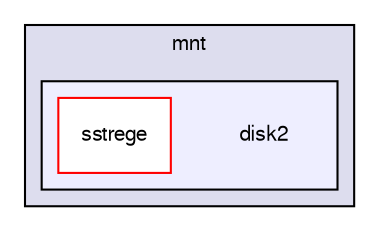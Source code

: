 digraph G {
  compound=true
  node [ fontsize="10", fontname="FreeSans"];
  edge [ labelfontsize="10", labelfontname="FreeSans"];
  subgraph clusterdir_b8d1739202f65d59e58cdec119e32197 {
    graph [ bgcolor="#ddddee", pencolor="black", label="mnt" fontname="FreeSans", fontsize="10", URL="dir_b8d1739202f65d59e58cdec119e32197.html"]
  subgraph clusterdir_35def2882668f95914f1fd60fe8204e3 {
    graph [ bgcolor="#eeeeff", pencolor="black", label="" URL="dir_35def2882668f95914f1fd60fe8204e3.html"];
    dir_35def2882668f95914f1fd60fe8204e3 [shape=plaintext label="disk2"];
    dir_5b47e9dc76266c8a2322068895bf2d86 [shape=box label="sstrege" color="red" fillcolor="white" style="filled" URL="dir_5b47e9dc76266c8a2322068895bf2d86.html"];
  }
  }
}
